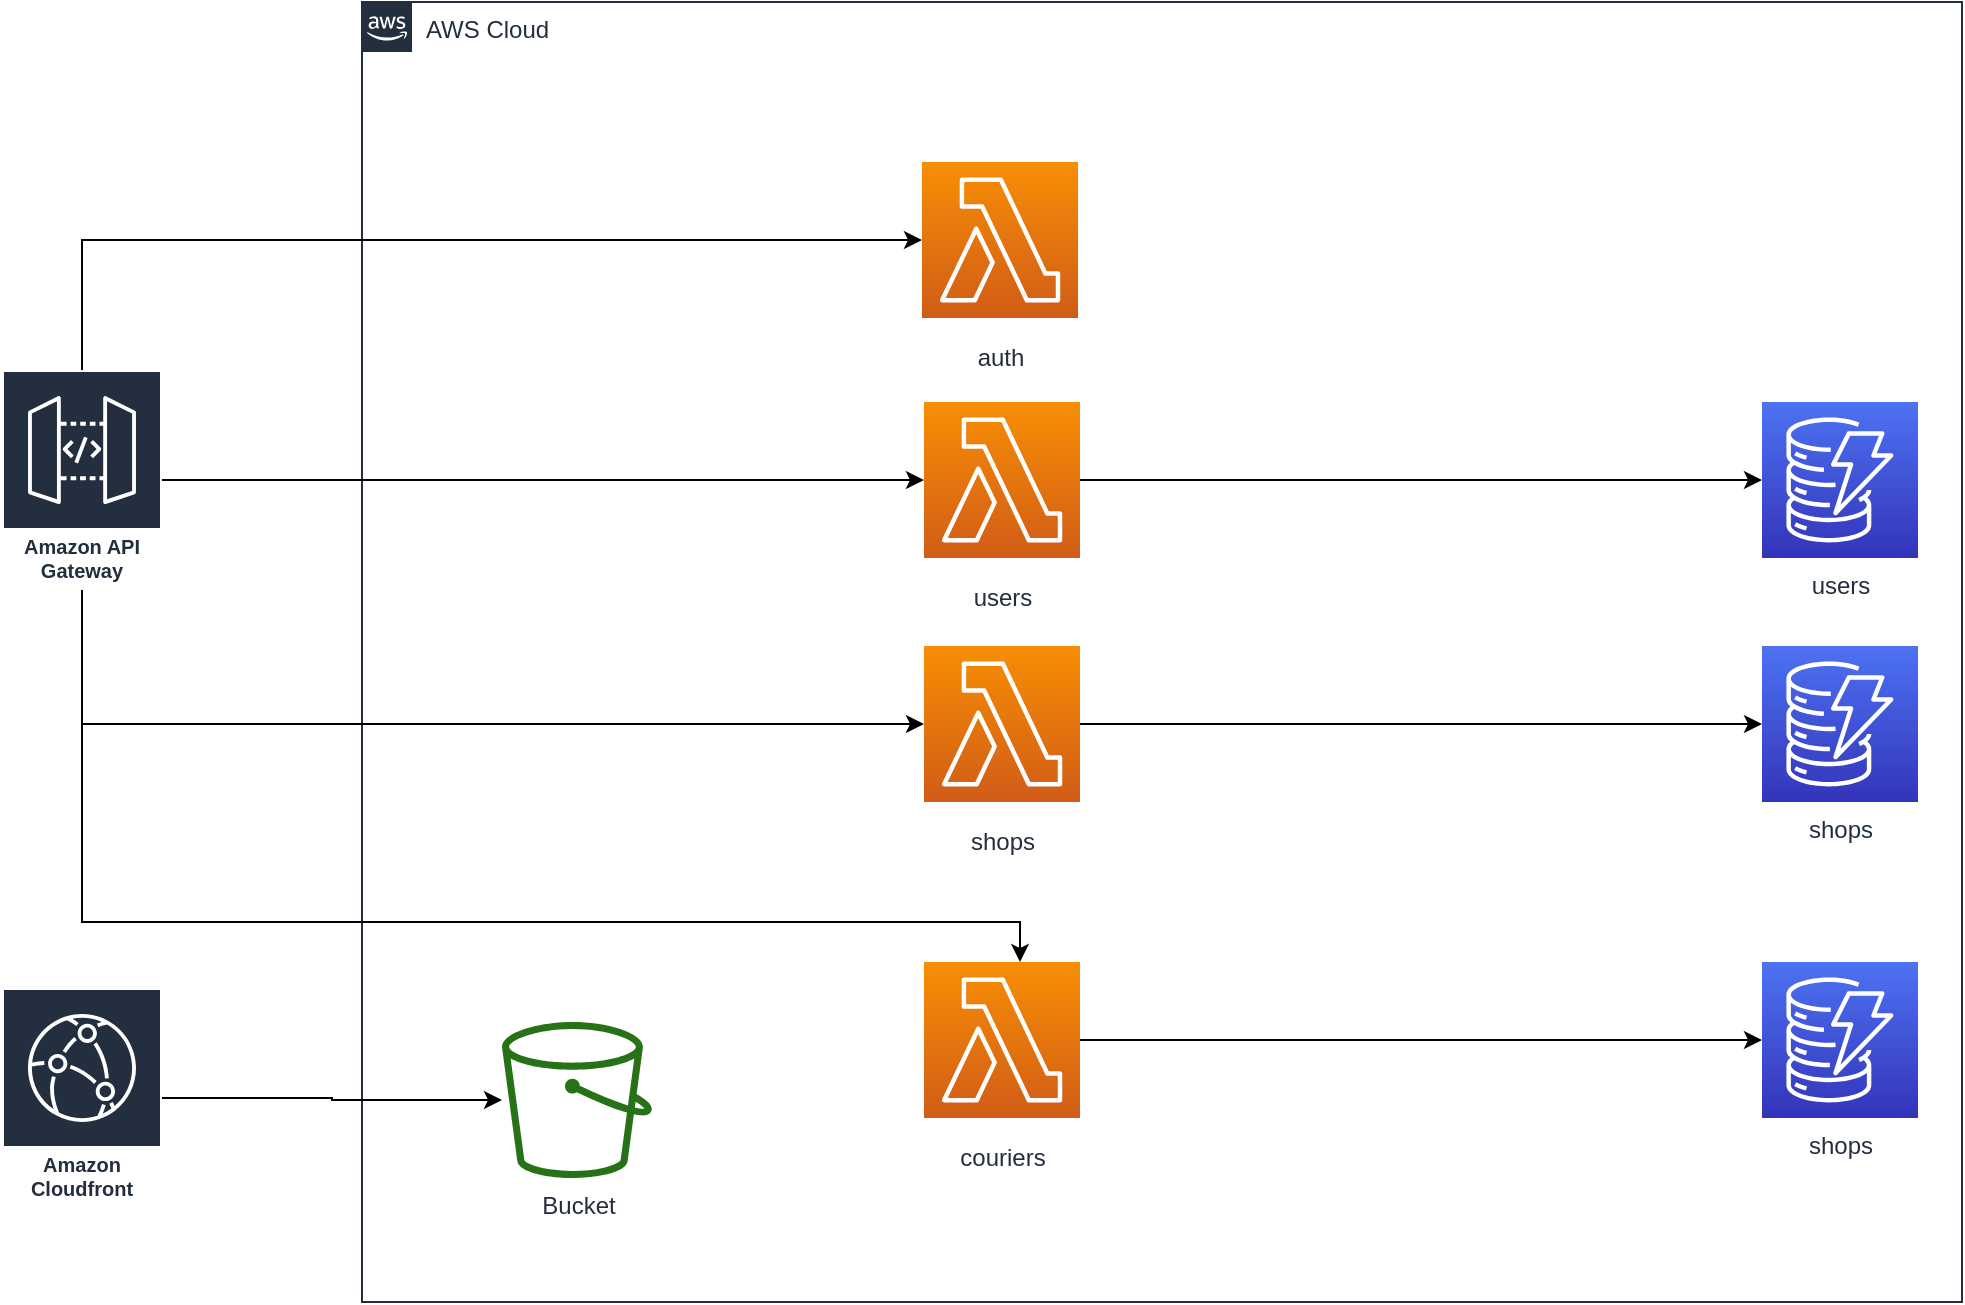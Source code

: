 <mxfile version="13.4.4" type="device"><diagram id="Ht1M8jgEwFfnCIfOTk4-" name="Page-1"><mxGraphModel dx="1422" dy="754" grid="1" gridSize="10" guides="1" tooltips="1" connect="1" arrows="1" fold="1" page="1" pageScale="1" pageWidth="1169" pageHeight="827" background="#ffffff" math="0" shadow="0"><root><mxCell id="0"/><mxCell id="1" parent="0"/><mxCell id="UEzPUAAOIrF-is8g5C7q-75" value="AWS Cloud" style="points=[[0,0],[0.25,0],[0.5,0],[0.75,0],[1,0],[1,0.25],[1,0.5],[1,0.75],[1,1],[0.75,1],[0.5,1],[0.25,1],[0,1],[0,0.75],[0,0.5],[0,0.25]];outlineConnect=0;gradientColor=none;html=1;whiteSpace=wrap;fontSize=12;fontStyle=0;shape=mxgraph.aws4.group;grIcon=mxgraph.aws4.group_aws_cloud_alt;strokeColor=#232F3E;fillColor=none;verticalAlign=top;align=left;spacingLeft=30;fontColor=#232F3E;dashed=0;labelBackgroundColor=#ffffff;" parent="1" vertex="1"><mxGeometry x="280" y="80" width="800" height="650" as="geometry"/></mxCell><mxCell id="s2swtEHJgAaVkQ-gzU3t-7" style="edgeStyle=orthogonalEdgeStyle;rounded=0;orthogonalLoop=1;jettySize=auto;html=1;" edge="1" parent="1" source="UEzPUAAOIrF-is8g5C7q-85" target="UEzPUAAOIrF-is8g5C7q-87"><mxGeometry relative="1" as="geometry"><mxPoint x="960" y="530.03" as="targetPoint"/></mxGeometry></mxCell><mxCell id="UEzPUAAOIrF-is8g5C7q-85" value="&lt;div&gt;users&lt;/div&gt;" style="outlineConnect=0;fontColor=#232F3E;gradientColor=#F78E04;gradientDirection=north;fillColor=#D05C17;strokeColor=#ffffff;dashed=0;verticalLabelPosition=bottom;verticalAlign=top;align=center;html=1;fontSize=12;fontStyle=0;aspect=fixed;shape=mxgraph.aws4.resourceIcon;resIcon=mxgraph.aws4.lambda;labelBackgroundColor=#ffffff;spacingTop=6;" parent="1" vertex="1"><mxGeometry x="561" y="280" width="78" height="78" as="geometry"/></mxCell><mxCell id="UEzPUAAOIrF-is8g5C7q-87" value="users" style="outlineConnect=0;fontColor=#232F3E;gradientColor=#4D72F3;gradientDirection=north;fillColor=#3334B9;strokeColor=#ffffff;dashed=0;verticalLabelPosition=bottom;verticalAlign=top;align=center;html=1;fontSize=12;fontStyle=0;aspect=fixed;shape=mxgraph.aws4.resourceIcon;resIcon=mxgraph.aws4.dynamodb;labelBackgroundColor=#ffffff;" parent="1" vertex="1"><mxGeometry x="980" y="280" width="78" height="78" as="geometry"/></mxCell><mxCell id="UEzPUAAOIrF-is8g5C7q-98" value="Bucket" style="outlineConnect=0;fontColor=#232F3E;gradientColor=none;fillColor=#277116;strokeColor=none;dashed=0;verticalLabelPosition=bottom;verticalAlign=top;align=center;html=1;fontSize=12;fontStyle=0;aspect=fixed;pointerEvents=1;shape=mxgraph.aws4.bucket;labelBackgroundColor=#ffffff;" parent="1" vertex="1"><mxGeometry x="350" y="590" width="75" height="78" as="geometry"/></mxCell><mxCell id="s2swtEHJgAaVkQ-gzU3t-21" style="edgeStyle=orthogonalEdgeStyle;rounded=0;orthogonalLoop=1;jettySize=auto;html=1;" edge="1" parent="1" source="s2swtEHJgAaVkQ-gzU3t-1" target="s2swtEHJgAaVkQ-gzU3t-4"><mxGeometry relative="1" as="geometry"><Array as="points"><mxPoint x="140" y="441"/></Array></mxGeometry></mxCell><mxCell id="s2swtEHJgAaVkQ-gzU3t-22" style="edgeStyle=orthogonalEdgeStyle;rounded=0;orthogonalLoop=1;jettySize=auto;html=1;" edge="1" parent="1" source="s2swtEHJgAaVkQ-gzU3t-1" target="s2swtEHJgAaVkQ-gzU3t-6"><mxGeometry relative="1" as="geometry"><Array as="points"><mxPoint x="140" y="540"/><mxPoint x="609" y="540"/></Array></mxGeometry></mxCell><mxCell id="s2swtEHJgAaVkQ-gzU3t-23" style="edgeStyle=orthogonalEdgeStyle;rounded=0;orthogonalLoop=1;jettySize=auto;html=1;" edge="1" parent="1" source="s2swtEHJgAaVkQ-gzU3t-1" target="UEzPUAAOIrF-is8g5C7q-85"><mxGeometry relative="1" as="geometry"/></mxCell><mxCell id="s2swtEHJgAaVkQ-gzU3t-24" style="edgeStyle=orthogonalEdgeStyle;rounded=0;orthogonalLoop=1;jettySize=auto;html=1;" edge="1" parent="1" source="s2swtEHJgAaVkQ-gzU3t-1" target="s2swtEHJgAaVkQ-gzU3t-17"><mxGeometry relative="1" as="geometry"><Array as="points"><mxPoint x="140" y="199"/></Array></mxGeometry></mxCell><mxCell id="s2swtEHJgAaVkQ-gzU3t-1" value="Amazon API Gateway" style="outlineConnect=0;fontColor=#232F3E;gradientColor=none;strokeColor=#ffffff;fillColor=#232F3E;dashed=0;verticalLabelPosition=middle;verticalAlign=bottom;align=center;html=1;whiteSpace=wrap;fontSize=10;fontStyle=1;spacing=3;shape=mxgraph.aws4.productIcon;prIcon=mxgraph.aws4.api_gateway;" vertex="1" parent="1"><mxGeometry x="100" y="264" width="80" height="110" as="geometry"/></mxCell><mxCell id="s2swtEHJgAaVkQ-gzU3t-3" style="edgeStyle=orthogonalEdgeStyle;rounded=0;orthogonalLoop=1;jettySize=auto;html=1;" edge="1" parent="1" source="s2swtEHJgAaVkQ-gzU3t-2" target="UEzPUAAOIrF-is8g5C7q-98"><mxGeometry relative="1" as="geometry"/></mxCell><mxCell id="s2swtEHJgAaVkQ-gzU3t-2" value="Amazon Cloudfront" style="outlineConnect=0;fontColor=#232F3E;gradientColor=none;strokeColor=#ffffff;fillColor=#232F3E;dashed=0;verticalLabelPosition=middle;verticalAlign=bottom;align=center;html=1;whiteSpace=wrap;fontSize=10;fontStyle=1;spacing=3;shape=mxgraph.aws4.productIcon;prIcon=mxgraph.aws4.cloudfront;" vertex="1" parent="1"><mxGeometry x="100" y="573" width="80" height="110" as="geometry"/></mxCell><mxCell id="s2swtEHJgAaVkQ-gzU3t-8" style="edgeStyle=orthogonalEdgeStyle;rounded=0;orthogonalLoop=1;jettySize=auto;html=1;" edge="1" parent="1" source="s2swtEHJgAaVkQ-gzU3t-4" target="s2swtEHJgAaVkQ-gzU3t-12"><mxGeometry relative="1" as="geometry"><mxPoint x="920" y="600" as="targetPoint"/><Array as="points"><mxPoint x="840" y="441"/><mxPoint x="840" y="441"/></Array></mxGeometry></mxCell><mxCell id="s2swtEHJgAaVkQ-gzU3t-4" value="shops" style="outlineConnect=0;fontColor=#232F3E;gradientColor=#F78E04;gradientDirection=north;fillColor=#D05C17;strokeColor=#ffffff;dashed=0;verticalLabelPosition=bottom;verticalAlign=top;align=center;html=1;fontSize=12;fontStyle=0;aspect=fixed;shape=mxgraph.aws4.resourceIcon;resIcon=mxgraph.aws4.lambda;labelBackgroundColor=#ffffff;spacingTop=6;" vertex="1" parent="1"><mxGeometry x="561" y="402" width="78" height="78" as="geometry"/></mxCell><mxCell id="s2swtEHJgAaVkQ-gzU3t-16" style="edgeStyle=orthogonalEdgeStyle;rounded=0;orthogonalLoop=1;jettySize=auto;html=1;" edge="1" parent="1" source="s2swtEHJgAaVkQ-gzU3t-6" target="s2swtEHJgAaVkQ-gzU3t-15"><mxGeometry relative="1" as="geometry"/></mxCell><mxCell id="s2swtEHJgAaVkQ-gzU3t-6" value="couriers" style="outlineConnect=0;fontColor=#232F3E;gradientColor=#F78E04;gradientDirection=north;fillColor=#D05C17;strokeColor=#ffffff;dashed=0;verticalLabelPosition=bottom;verticalAlign=top;align=center;html=1;fontSize=12;fontStyle=0;aspect=fixed;shape=mxgraph.aws4.resourceIcon;resIcon=mxgraph.aws4.lambda;labelBackgroundColor=#ffffff;spacingTop=6;" vertex="1" parent="1"><mxGeometry x="561" y="560" width="78" height="78" as="geometry"/></mxCell><mxCell id="s2swtEHJgAaVkQ-gzU3t-12" value="shops" style="outlineConnect=0;fontColor=#232F3E;gradientColor=#4D72F3;gradientDirection=north;fillColor=#3334B9;strokeColor=#ffffff;dashed=0;verticalLabelPosition=bottom;verticalAlign=top;align=center;html=1;fontSize=12;fontStyle=0;aspect=fixed;shape=mxgraph.aws4.resourceIcon;resIcon=mxgraph.aws4.dynamodb;labelBackgroundColor=#ffffff;" vertex="1" parent="1"><mxGeometry x="980" y="402" width="78" height="78" as="geometry"/></mxCell><mxCell id="s2swtEHJgAaVkQ-gzU3t-15" value="shops" style="outlineConnect=0;fontColor=#232F3E;gradientColor=#4D72F3;gradientDirection=north;fillColor=#3334B9;strokeColor=#ffffff;dashed=0;verticalLabelPosition=bottom;verticalAlign=top;align=center;html=1;fontSize=12;fontStyle=0;aspect=fixed;shape=mxgraph.aws4.resourceIcon;resIcon=mxgraph.aws4.dynamodb;labelBackgroundColor=#ffffff;" vertex="1" parent="1"><mxGeometry x="980" y="560" width="78" height="78" as="geometry"/></mxCell><mxCell id="s2swtEHJgAaVkQ-gzU3t-17" value="auth" style="outlineConnect=0;fontColor=#232F3E;gradientColor=#F78E04;gradientDirection=north;fillColor=#D05C17;strokeColor=#ffffff;dashed=0;verticalLabelPosition=bottom;verticalAlign=top;align=center;html=1;fontSize=12;fontStyle=0;aspect=fixed;shape=mxgraph.aws4.resourceIcon;resIcon=mxgraph.aws4.lambda;labelBackgroundColor=#ffffff;spacingTop=6;" vertex="1" parent="1"><mxGeometry x="560" y="160" width="78" height="78" as="geometry"/></mxCell></root></mxGraphModel></diagram></mxfile>
